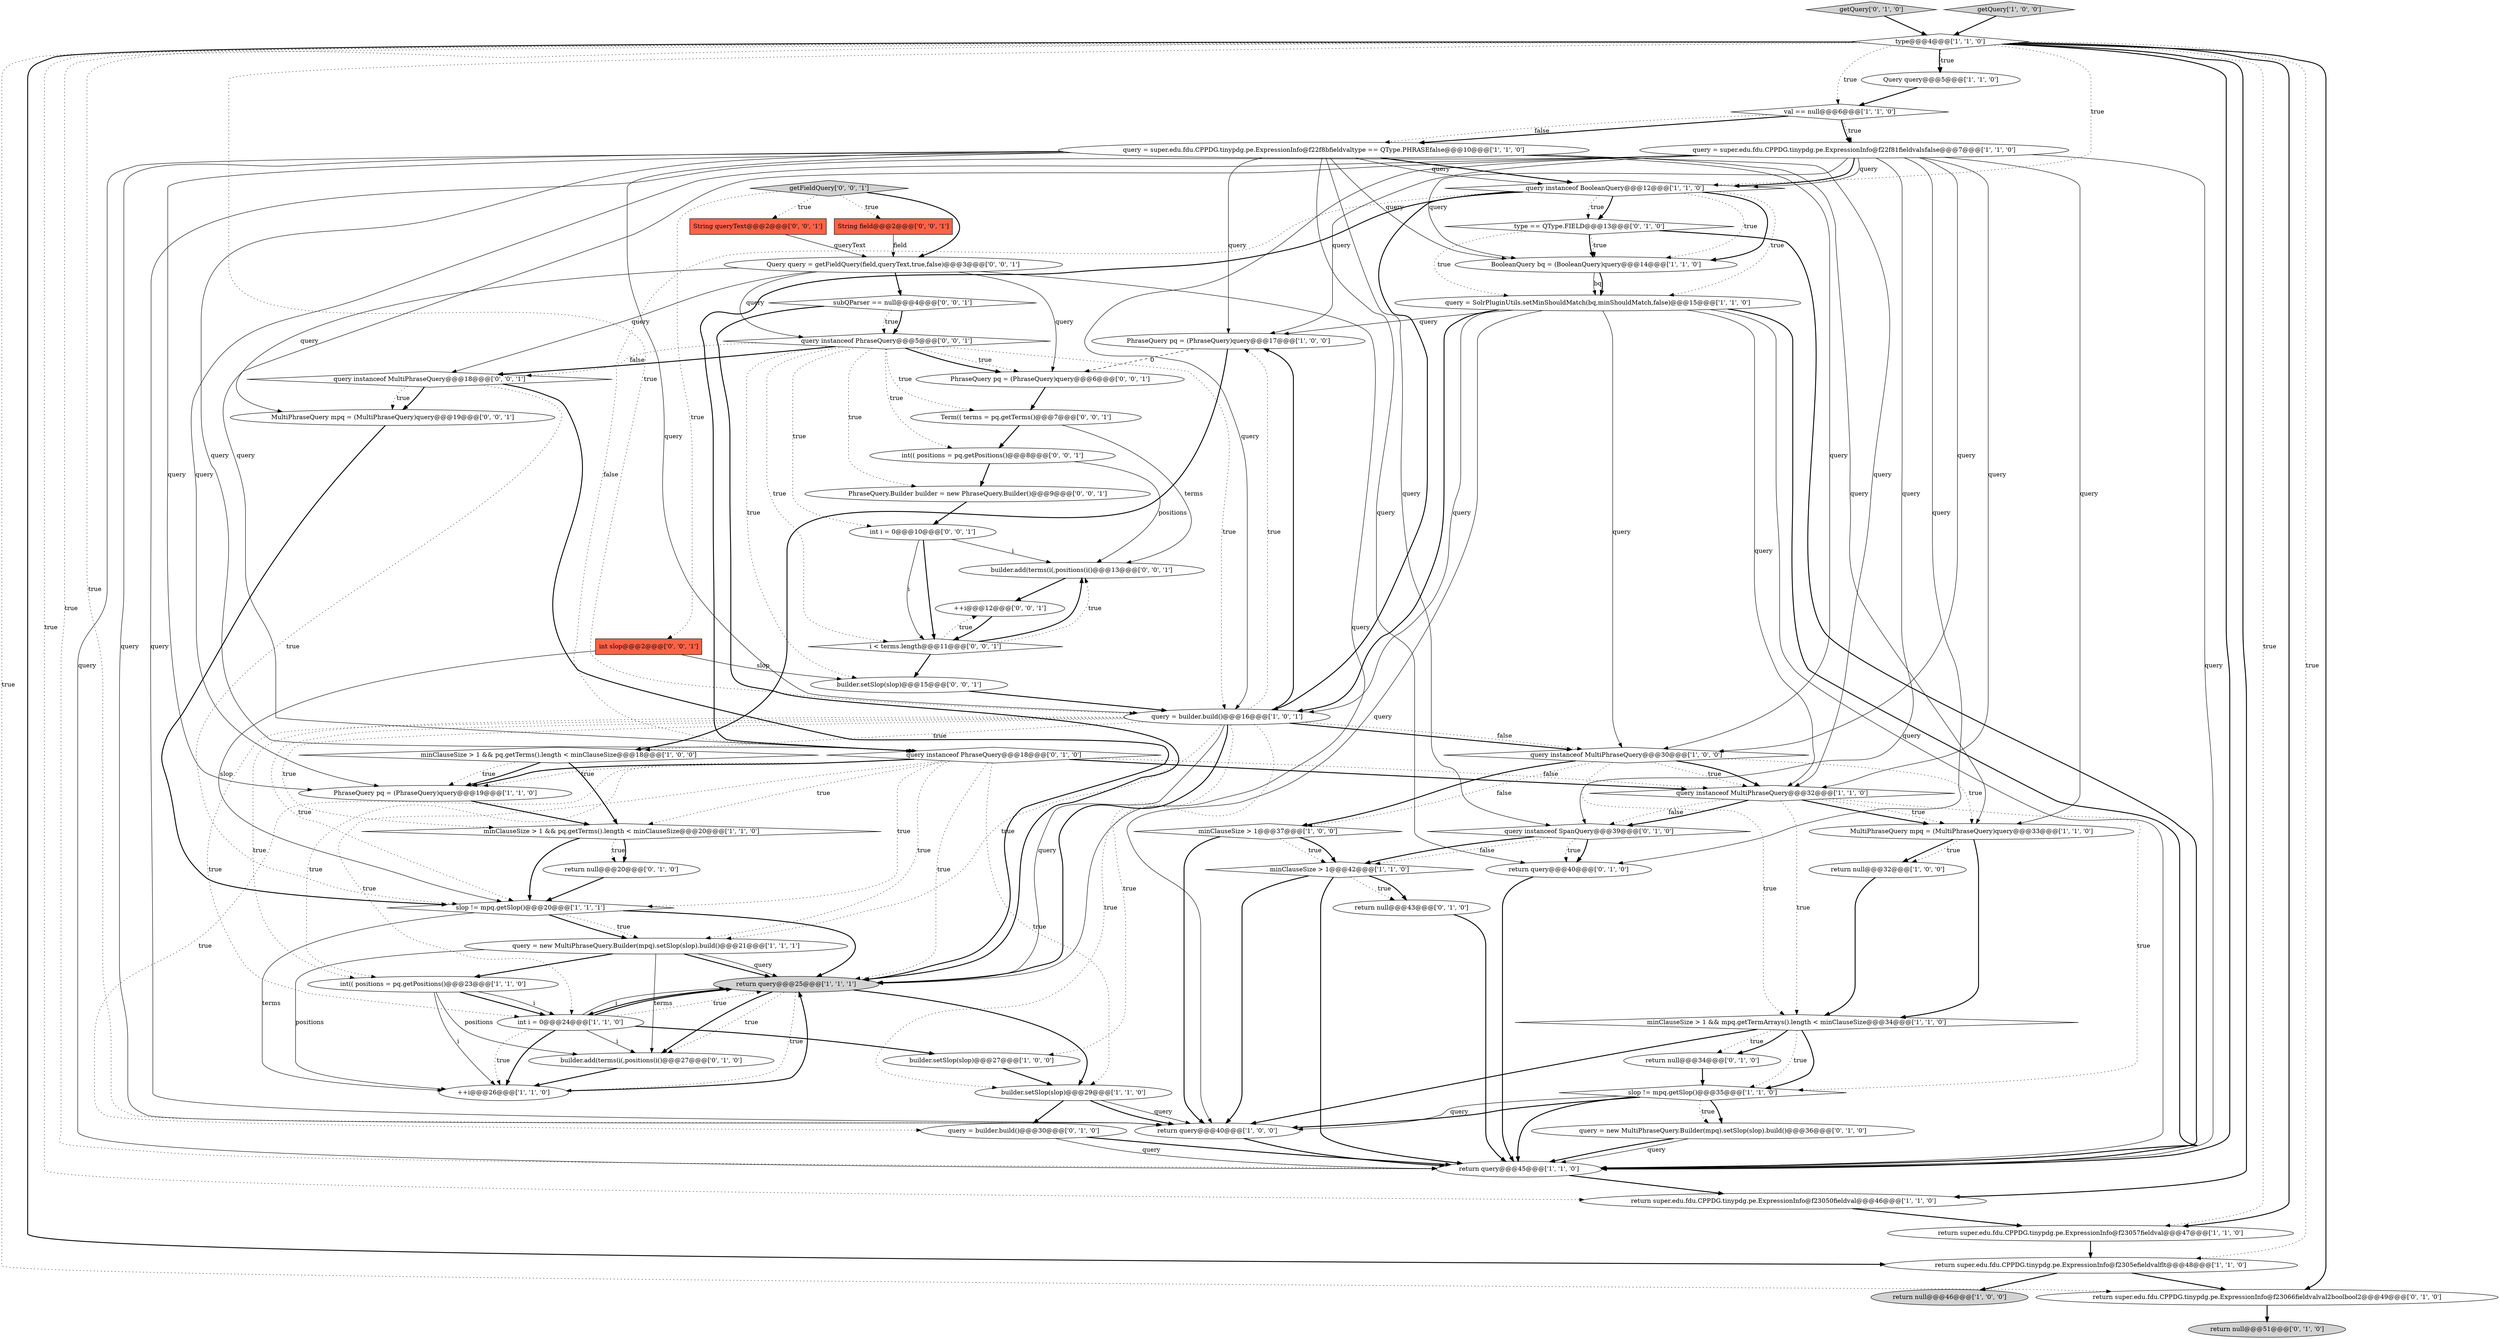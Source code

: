 digraph {
37 [style = filled, label = "getQuery['0', '1', '0']", fillcolor = lightgray, shape = diamond image = "AAA0AAABBB2BBB"];
22 [style = filled, label = "int(( positions = pq.getPositions()@@@23@@@['1', '1', '0']", fillcolor = white, shape = ellipse image = "AAA0AAABBB1BBB"];
41 [style = filled, label = "type == QType.FIELD@@@13@@@['0', '1', '0']", fillcolor = white, shape = diamond image = "AAA1AAABBB2BBB"];
53 [style = filled, label = "i < terms.length@@@11@@@['0', '0', '1']", fillcolor = white, shape = diamond image = "AAA0AAABBB3BBB"];
59 [style = filled, label = "++i@@@12@@@['0', '0', '1']", fillcolor = white, shape = ellipse image = "AAA0AAABBB3BBB"];
63 [style = filled, label = "builder.add(terms(i(,positions(i()@@@13@@@['0', '0', '1']", fillcolor = white, shape = ellipse image = "AAA0AAABBB3BBB"];
3 [style = filled, label = "return null@@@46@@@['1', '0', '0']", fillcolor = lightgray, shape = ellipse image = "AAA0AAABBB1BBB"];
65 [style = filled, label = "builder.setSlop(slop)@@@15@@@['0', '0', '1']", fillcolor = white, shape = ellipse image = "AAA0AAABBB3BBB"];
1 [style = filled, label = "return super.edu.fdu.CPPDG.tinypdg.pe.ExpressionInfo@f23057fieldval@@@47@@@['1', '1', '0']", fillcolor = white, shape = ellipse image = "AAA0AAABBB1BBB"];
11 [style = filled, label = "minClauseSize > 1@@@42@@@['1', '1', '0']", fillcolor = white, shape = diamond image = "AAA0AAABBB1BBB"];
43 [style = filled, label = "query = builder.build()@@@30@@@['0', '1', '0']", fillcolor = white, shape = ellipse image = "AAA0AAABBB2BBB"];
61 [style = filled, label = "query instanceof MultiPhraseQuery@@@18@@@['0', '0', '1']", fillcolor = white, shape = diamond image = "AAA0AAABBB3BBB"];
62 [style = filled, label = "String field@@@2@@@['0', '0', '1']", fillcolor = tomato, shape = box image = "AAA0AAABBB3BBB"];
18 [style = filled, label = "slop != mpq.getSlop()@@@35@@@['1', '1', '0']", fillcolor = white, shape = diamond image = "AAA0AAABBB1BBB"];
6 [style = filled, label = "slop != mpq.getSlop()@@@20@@@['1', '1', '1']", fillcolor = white, shape = diamond image = "AAA0AAABBB1BBB"];
16 [style = filled, label = "int i = 0@@@24@@@['1', '1', '0']", fillcolor = white, shape = ellipse image = "AAA0AAABBB1BBB"];
31 [style = filled, label = "minClauseSize > 1 && mpq.getTermArrays().length < minClauseSize@@@34@@@['1', '1', '0']", fillcolor = white, shape = diamond image = "AAA0AAABBB1BBB"];
39 [style = filled, label = "builder.add(terms(i(,positions(i()@@@27@@@['0', '1', '0']", fillcolor = white, shape = ellipse image = "AAA0AAABBB2BBB"];
56 [style = filled, label = "PhraseQuery.Builder builder = new PhraseQuery.Builder()@@@9@@@['0', '0', '1']", fillcolor = white, shape = ellipse image = "AAA0AAABBB3BBB"];
5 [style = filled, label = "PhraseQuery pq = (PhraseQuery)query@@@17@@@['1', '0', '0']", fillcolor = white, shape = ellipse image = "AAA0AAABBB1BBB"];
35 [style = filled, label = "builder.setSlop(slop)@@@29@@@['1', '1', '0']", fillcolor = white, shape = ellipse image = "AAA0AAABBB1BBB"];
52 [style = filled, label = "query instanceof PhraseQuery@@@5@@@['0', '0', '1']", fillcolor = white, shape = diamond image = "AAA0AAABBB3BBB"];
55 [style = filled, label = "int(( positions = pq.getPositions()@@@8@@@['0', '0', '1']", fillcolor = white, shape = ellipse image = "AAA0AAABBB3BBB"];
10 [style = filled, label = "type@@@4@@@['1', '1', '0']", fillcolor = white, shape = diamond image = "AAA0AAABBB1BBB"];
2 [style = filled, label = "return query@@@25@@@['1', '1', '1']", fillcolor = lightgray, shape = ellipse image = "AAA0AAABBB1BBB"];
8 [style = filled, label = "query instanceof MultiPhraseQuery@@@30@@@['1', '0', '0']", fillcolor = white, shape = diamond image = "AAA0AAABBB1BBB"];
23 [style = filled, label = "return query@@@40@@@['1', '0', '0']", fillcolor = white, shape = ellipse image = "AAA0AAABBB1BBB"];
33 [style = filled, label = "return super.edu.fdu.CPPDG.tinypdg.pe.ExpressionInfo@f2305efieldvalflt@@@48@@@['1', '1', '0']", fillcolor = white, shape = ellipse image = "AAA0AAABBB1BBB"];
36 [style = filled, label = "return null@@@51@@@['0', '1', '0']", fillcolor = lightgray, shape = ellipse image = "AAA0AAABBB2BBB"];
38 [style = filled, label = "query = new MultiPhraseQuery.Builder(mpq).setSlop(slop).build()@@@36@@@['0', '1', '0']", fillcolor = white, shape = ellipse image = "AAA0AAABBB2BBB"];
57 [style = filled, label = "MultiPhraseQuery mpq = (MultiPhraseQuery)query@@@19@@@['0', '0', '1']", fillcolor = white, shape = ellipse image = "AAA0AAABBB3BBB"];
40 [style = filled, label = "return null@@@20@@@['0', '1', '0']", fillcolor = white, shape = ellipse image = "AAA0AAABBB2BBB"];
17 [style = filled, label = "query instanceof MultiPhraseQuery@@@32@@@['1', '1', '0']", fillcolor = white, shape = diamond image = "AAA0AAABBB1BBB"];
48 [style = filled, label = "return super.edu.fdu.CPPDG.tinypdg.pe.ExpressionInfo@f23066fieldvalval2boolbool2@@@49@@@['0', '1', '0']", fillcolor = white, shape = ellipse image = "AAA0AAABBB2BBB"];
26 [style = filled, label = "++i@@@26@@@['1', '1', '0']", fillcolor = white, shape = ellipse image = "AAA0AAABBB1BBB"];
7 [style = filled, label = "return null@@@32@@@['1', '0', '0']", fillcolor = white, shape = ellipse image = "AAA0AAABBB1BBB"];
30 [style = filled, label = "MultiPhraseQuery mpq = (MultiPhraseQuery)query@@@33@@@['1', '1', '0']", fillcolor = white, shape = ellipse image = "AAA0AAABBB1BBB"];
64 [style = filled, label = "String queryText@@@2@@@['0', '0', '1']", fillcolor = tomato, shape = box image = "AAA0AAABBB3BBB"];
13 [style = filled, label = "return query@@@45@@@['1', '1', '0']", fillcolor = white, shape = ellipse image = "AAA0AAABBB1BBB"];
46 [style = filled, label = "query instanceof SpanQuery@@@39@@@['0', '1', '0']", fillcolor = white, shape = diamond image = "AAA1AAABBB2BBB"];
47 [style = filled, label = "query instanceof PhraseQuery@@@18@@@['0', '1', '0']", fillcolor = white, shape = diamond image = "AAA1AAABBB2BBB"];
20 [style = filled, label = "val == null@@@6@@@['1', '1', '0']", fillcolor = white, shape = diamond image = "AAA0AAABBB1BBB"];
19 [style = filled, label = "BooleanQuery bq = (BooleanQuery)query@@@14@@@['1', '1', '0']", fillcolor = white, shape = ellipse image = "AAA0AAABBB1BBB"];
21 [style = filled, label = "query = builder.build()@@@16@@@['1', '0', '1']", fillcolor = white, shape = ellipse image = "AAA0AAABBB1BBB"];
27 [style = filled, label = "builder.setSlop(slop)@@@27@@@['1', '0', '0']", fillcolor = white, shape = ellipse image = "AAA0AAABBB1BBB"];
24 [style = filled, label = "return super.edu.fdu.CPPDG.tinypdg.pe.ExpressionInfo@f23050fieldval@@@46@@@['1', '1', '0']", fillcolor = white, shape = ellipse image = "AAA0AAABBB1BBB"];
28 [style = filled, label = "Query query@@@5@@@['1', '1', '0']", fillcolor = white, shape = ellipse image = "AAA0AAABBB1BBB"];
42 [style = filled, label = "return null@@@34@@@['0', '1', '0']", fillcolor = white, shape = ellipse image = "AAA0AAABBB2BBB"];
45 [style = filled, label = "return null@@@43@@@['0', '1', '0']", fillcolor = white, shape = ellipse image = "AAA0AAABBB2BBB"];
58 [style = filled, label = "subQParser == null@@@4@@@['0', '0', '1']", fillcolor = white, shape = diamond image = "AAA0AAABBB3BBB"];
0 [style = filled, label = "minClauseSize > 1 && pq.getTerms().length < minClauseSize@@@18@@@['1', '0', '0']", fillcolor = white, shape = diamond image = "AAA0AAABBB1BBB"];
54 [style = filled, label = "Term(( terms = pq.getTerms()@@@7@@@['0', '0', '1']", fillcolor = white, shape = ellipse image = "AAA0AAABBB3BBB"];
34 [style = filled, label = "query = new MultiPhraseQuery.Builder(mpq).setSlop(slop).build()@@@21@@@['1', '1', '1']", fillcolor = white, shape = ellipse image = "AAA0AAABBB1BBB"];
15 [style = filled, label = "query = super.edu.fdu.CPPDG.tinypdg.pe.ExpressionInfo@f22f8bfieldvaltype == QType.PHRASEfalse@@@10@@@['1', '1', '0']", fillcolor = white, shape = ellipse image = "AAA0AAABBB1BBB"];
32 [style = filled, label = "minClauseSize > 1@@@37@@@['1', '0', '0']", fillcolor = white, shape = diamond image = "AAA0AAABBB1BBB"];
44 [style = filled, label = "return query@@@40@@@['0', '1', '0']", fillcolor = white, shape = ellipse image = "AAA1AAABBB2BBB"];
60 [style = filled, label = "Query query = getFieldQuery(field,queryText,true,false)@@@3@@@['0', '0', '1']", fillcolor = white, shape = ellipse image = "AAA0AAABBB3BBB"];
49 [style = filled, label = "int slop@@@2@@@['0', '0', '1']", fillcolor = tomato, shape = box image = "AAA0AAABBB3BBB"];
51 [style = filled, label = "getFieldQuery['0', '0', '1']", fillcolor = lightgray, shape = diamond image = "AAA0AAABBB3BBB"];
29 [style = filled, label = "PhraseQuery pq = (PhraseQuery)query@@@19@@@['1', '1', '0']", fillcolor = white, shape = ellipse image = "AAA0AAABBB1BBB"];
50 [style = filled, label = "PhraseQuery pq = (PhraseQuery)query@@@6@@@['0', '0', '1']", fillcolor = white, shape = ellipse image = "AAA0AAABBB3BBB"];
66 [style = filled, label = "int i = 0@@@10@@@['0', '0', '1']", fillcolor = white, shape = ellipse image = "AAA0AAABBB3BBB"];
25 [style = filled, label = "query instanceof BooleanQuery@@@12@@@['1', '1', '0']", fillcolor = white, shape = diamond image = "AAA0AAABBB1BBB"];
14 [style = filled, label = "minClauseSize > 1 && pq.getTerms().length < minClauseSize@@@20@@@['1', '1', '0']", fillcolor = white, shape = diamond image = "AAA0AAABBB1BBB"];
9 [style = filled, label = "query = super.edu.fdu.CPPDG.tinypdg.pe.ExpressionInfo@f22f81fieldvalsfalse@@@7@@@['1', '1', '0']", fillcolor = white, shape = ellipse image = "AAA0AAABBB1BBB"];
4 [style = filled, label = "getQuery['1', '0', '0']", fillcolor = lightgray, shape = diamond image = "AAA0AAABBB1BBB"];
12 [style = filled, label = "query = SolrPluginUtils.setMinShouldMatch(bq,minShouldMatch,false)@@@15@@@['1', '1', '0']", fillcolor = white, shape = ellipse image = "AAA0AAABBB1BBB"];
12->8 [style = solid, label="query"];
32->23 [style = bold, label=""];
48->36 [style = bold, label=""];
37->10 [style = bold, label=""];
52->54 [style = dotted, label="true"];
42->18 [style = bold, label=""];
47->16 [style = dotted, label="true"];
10->24 [style = bold, label=""];
26->2 [style = bold, label=""];
15->46 [style = solid, label="query"];
16->2 [style = dotted, label="true"];
22->16 [style = solid, label="i"];
46->44 [style = bold, label=""];
33->48 [style = bold, label=""];
25->19 [style = bold, label=""];
52->21 [style = dotted, label="true"];
9->23 [style = solid, label="query"];
60->52 [style = solid, label="query"];
18->13 [style = bold, label=""];
21->22 [style = dotted, label="true"];
25->47 [style = dotted, label="false"];
58->52 [style = dotted, label="true"];
41->13 [style = bold, label=""];
31->18 [style = bold, label=""];
60->50 [style = solid, label="query"];
66->53 [style = solid, label="i"];
10->28 [style = bold, label=""];
13->24 [style = bold, label=""];
21->5 [style = dotted, label="true"];
61->57 [style = bold, label=""];
6->2 [style = bold, label=""];
1->33 [style = bold, label=""];
43->13 [style = solid, label="query"];
14->40 [style = dotted, label="true"];
53->65 [style = bold, label=""];
34->26 [style = solid, label="positions"];
32->11 [style = dotted, label="true"];
40->6 [style = bold, label=""];
30->7 [style = bold, label=""];
61->57 [style = dotted, label="true"];
10->24 [style = dotted, label="true"];
18->38 [style = bold, label=""];
11->23 [style = bold, label=""];
47->35 [style = dotted, label="true"];
46->44 [style = dotted, label="true"];
60->58 [style = bold, label=""];
66->53 [style = bold, label=""];
52->65 [style = dotted, label="true"];
45->13 [style = bold, label=""];
57->6 [style = bold, label=""];
12->13 [style = solid, label="query"];
34->2 [style = bold, label=""];
16->39 [style = solid, label="i"];
34->2 [style = solid, label="query"];
21->14 [style = dotted, label="true"];
60->57 [style = solid, label="query"];
25->41 [style = bold, label=""];
9->25 [style = bold, label=""];
15->25 [style = bold, label=""];
15->44 [style = solid, label="query"];
52->56 [style = dotted, label="true"];
31->23 [style = bold, label=""];
9->29 [style = solid, label="query"];
58->2 [style = bold, label=""];
50->54 [style = bold, label=""];
21->0 [style = dotted, label="true"];
17->18 [style = dotted, label="true"];
21->34 [style = dotted, label="true"];
9->46 [style = solid, label="query"];
15->17 [style = solid, label="query"];
12->17 [style = solid, label="query"];
10->13 [style = dotted, label="true"];
25->12 [style = dotted, label="true"];
61->6 [style = dotted, label="true"];
52->61 [style = bold, label=""];
0->29 [style = dotted, label="true"];
15->29 [style = solid, label="query"];
11->45 [style = dotted, label="true"];
10->33 [style = dotted, label="true"];
55->56 [style = bold, label=""];
64->60 [style = solid, label="queryText"];
52->66 [style = dotted, label="true"];
0->29 [style = bold, label=""];
20->15 [style = bold, label=""];
8->32 [style = bold, label=""];
21->8 [style = bold, label=""];
32->11 [style = bold, label=""];
66->63 [style = solid, label="i"];
47->17 [style = dotted, label="false"];
47->22 [style = dotted, label="true"];
12->13 [style = bold, label=""];
30->31 [style = bold, label=""];
47->29 [style = dotted, label="true"];
16->2 [style = bold, label=""];
25->21 [style = bold, label=""];
9->19 [style = solid, label="query"];
15->5 [style = solid, label="query"];
9->30 [style = solid, label="query"];
5->50 [style = dashed, label="0"];
10->48 [style = bold, label=""];
12->5 [style = solid, label="query"];
21->35 [style = dotted, label="true"];
15->13 [style = solid, label="query"];
11->13 [style = bold, label=""];
35->23 [style = bold, label=""];
53->59 [style = dotted, label="true"];
10->23 [style = dotted, label="true"];
21->27 [style = dotted, label="true"];
51->62 [style = dotted, label="true"];
41->19 [style = dotted, label="true"];
17->30 [style = dotted, label="true"];
52->55 [style = dotted, label="true"];
2->16 [style = bold, label=""];
65->21 [style = bold, label=""];
15->47 [style = solid, label="query"];
10->20 [style = dotted, label="true"];
47->34 [style = dotted, label="true"];
29->14 [style = bold, label=""];
34->22 [style = bold, label=""];
16->26 [style = dotted, label="true"];
0->14 [style = bold, label=""];
16->2 [style = solid, label="i"];
61->2 [style = bold, label=""];
55->63 [style = solid, label="positions"];
6->26 [style = solid, label="terms"];
46->11 [style = dotted, label="false"];
20->15 [style = dotted, label="false"];
11->45 [style = bold, label=""];
10->1 [style = dotted, label="true"];
17->46 [style = dotted, label="false"];
12->21 [style = solid, label="query"];
9->44 [style = solid, label="query"];
2->39 [style = bold, label=""];
21->8 [style = dotted, label="false"];
28->20 [style = bold, label=""];
53->63 [style = bold, label=""];
10->48 [style = dotted, label="true"];
35->43 [style = bold, label=""];
6->34 [style = dotted, label="true"];
9->5 [style = solid, label="query"];
54->63 [style = solid, label="terms"];
8->31 [style = dotted, label="true"];
22->16 [style = bold, label=""];
9->17 [style = solid, label="query"];
43->13 [style = bold, label=""];
47->6 [style = dotted, label="true"];
34->39 [style = solid, label="terms"];
63->59 [style = bold, label=""];
9->25 [style = solid, label="query"];
46->11 [style = bold, label=""];
49->65 [style = solid, label="slop"];
38->13 [style = bold, label=""];
62->60 [style = solid, label="field"];
19->12 [style = solid, label="bq"];
24->1 [style = bold, label=""];
10->1 [style = bold, label=""];
23->13 [style = bold, label=""];
49->6 [style = solid, label="slop"];
2->26 [style = dotted, label="true"];
10->13 [style = bold, label=""];
7->31 [style = bold, label=""];
9->13 [style = solid, label="query"];
25->19 [style = dotted, label="true"];
9->21 [style = solid, label="query"];
53->63 [style = dotted, label="true"];
16->27 [style = bold, label=""];
30->7 [style = dotted, label="true"];
21->6 [style = dotted, label="true"];
52->53 [style = dotted, label="true"];
4->10 [style = bold, label=""];
22->39 [style = solid, label="positions"];
31->18 [style = dotted, label="true"];
38->13 [style = solid, label="query"];
20->9 [style = bold, label=""];
18->23 [style = solid, label="query"];
21->16 [style = dotted, label="true"];
17->30 [style = bold, label=""];
60->2 [style = solid, label="query"];
9->47 [style = solid, label="query"];
8->17 [style = dotted, label="true"];
21->2 [style = solid, label="query"];
18->23 [style = bold, label=""];
8->32 [style = dotted, label="false"];
39->26 [style = bold, label=""];
47->14 [style = dotted, label="true"];
60->61 [style = solid, label="query"];
15->21 [style = solid, label="query"];
44->13 [style = bold, label=""];
54->55 [style = bold, label=""];
16->26 [style = bold, label=""];
15->23 [style = solid, label="query"];
35->23 [style = solid, label="query"];
52->50 [style = dotted, label="true"];
8->30 [style = dotted, label="true"];
9->8 [style = solid, label="query"];
22->26 [style = solid, label="i"];
10->28 [style = dotted, label="true"];
15->30 [style = solid, label="query"];
12->21 [style = bold, label=""];
17->31 [style = dotted, label="true"];
15->25 [style = solid, label="query"];
47->43 [style = dotted, label="true"];
52->50 [style = bold, label=""];
8->17 [style = bold, label=""];
41->19 [style = bold, label=""];
31->42 [style = dotted, label="true"];
12->23 [style = solid, label="query"];
51->60 [style = bold, label=""];
56->66 [style = bold, label=""];
27->35 [style = bold, label=""];
21->2 [style = bold, label=""];
58->52 [style = bold, label=""];
5->0 [style = bold, label=""];
31->42 [style = bold, label=""];
10->25 [style = dotted, label="true"];
47->2 [style = dotted, label="true"];
33->3 [style = bold, label=""];
6->34 [style = bold, label=""];
47->17 [style = bold, label=""];
21->5 [style = bold, label=""];
59->53 [style = bold, label=""];
15->8 [style = solid, label="query"];
25->41 [style = dotted, label="true"];
25->47 [style = bold, label=""];
14->6 [style = bold, label=""];
51->64 [style = dotted, label="true"];
18->38 [style = dotted, label="true"];
41->12 [style = dotted, label="true"];
10->21 [style = dotted, label="true"];
51->49 [style = dotted, label="true"];
20->9 [style = dotted, label="true"];
14->40 [style = bold, label=""];
15->19 [style = solid, label="query"];
10->33 [style = bold, label=""];
19->12 [style = bold, label=""];
2->35 [style = bold, label=""];
52->61 [style = dotted, label="false"];
17->46 [style = bold, label=""];
47->29 [style = bold, label=""];
2->39 [style = dotted, label="true"];
}

